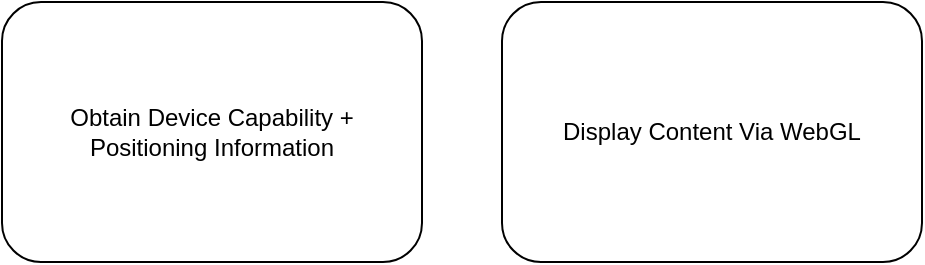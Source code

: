 <mxfile version="13.6.5">
    <diagram id="3UO2ysauMSaUnUfrIoN3" name="Page-1">
        <mxGraphModel dx="980" dy="500" grid="1" gridSize="10" guides="1" tooltips="1" connect="1" arrows="1" fold="1" page="1" pageScale="1" pageWidth="850" pageHeight="1100" math="0" shadow="0">
            <root>
                <mxCell id="0"/>
                <mxCell id="1" parent="0"/>
                <mxCell id="2" value="Obtain Device Capability +&lt;br&gt;Positioning Information" style="rounded=1;whiteSpace=wrap;html=1;" vertex="1" parent="1">
                    <mxGeometry x="60" y="45" width="210" height="130" as="geometry"/>
                </mxCell>
                <mxCell id="3" value="Display Content Via WebGL" style="rounded=1;whiteSpace=wrap;html=1;" vertex="1" parent="1">
                    <mxGeometry x="310" y="45" width="210" height="130" as="geometry"/>
                </mxCell>
            </root>
        </mxGraphModel>
    </diagram>
</mxfile>